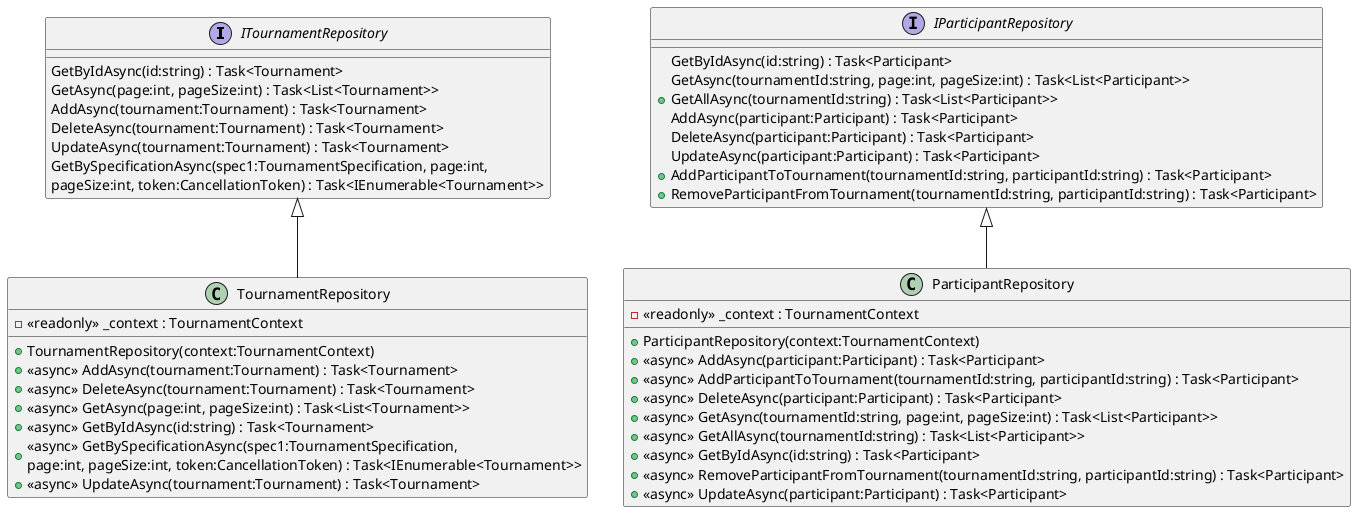 @startuml
interface ITournamentRepository {
    GetByIdAsync(id:string) : Task<Tournament>
    GetAsync(page:int, pageSize:int) : Task<List<Tournament>>
    AddAsync(tournament:Tournament) : Task<Tournament>
    DeleteAsync(tournament:Tournament) : Task<Tournament>
    UpdateAsync(tournament:Tournament) : Task<Tournament>
    GetBySpecificationAsync(spec1:TournamentSpecification, page:int, \npageSize:int, token:CancellationToken) : Task<IEnumerable<Tournament>>
}
class TournamentRepository {
    - <<readonly>> _context : TournamentContext
    + TournamentRepository(context:TournamentContext)
    + <<async>> AddAsync(tournament:Tournament) : Task<Tournament>
    + <<async>> DeleteAsync(tournament:Tournament) : Task<Tournament>
    + <<async>> GetAsync(page:int, pageSize:int) : Task<List<Tournament>>
    + <<async>> GetByIdAsync(id:string) : Task<Tournament>
    + <<async>> GetBySpecificationAsync(spec1:TournamentSpecification, \npage:int, pageSize:int, token:CancellationToken) : Task<IEnumerable<Tournament>>
    + <<async>> UpdateAsync(tournament:Tournament) : Task<Tournament>
}
ITournamentRepository <|-- TournamentRepository
interface IParticipantRepository {
    GetByIdAsync(id:string) : Task<Participant>
    GetAsync(tournamentId:string, page:int, pageSize:int) : Task<List<Participant>>
    + GetAllAsync(tournamentId:string) : Task<List<Participant>>
    AddAsync(participant:Participant) : Task<Participant>
    DeleteAsync(participant:Participant) : Task<Participant>
    UpdateAsync(participant:Participant) : Task<Participant>
    + AddParticipantToTournament(tournamentId:string, participantId:string) : Task<Participant>
    + RemoveParticipantFromTournament(tournamentId:string, participantId:string) : Task<Participant>
}
class ParticipantRepository {
    - <<readonly>> _context : TournamentContext
    + ParticipantRepository(context:TournamentContext)
    + <<async>> AddAsync(participant:Participant) : Task<Participant>
    + <<async>> AddParticipantToTournament(tournamentId:string, participantId:string) : Task<Participant>
    + <<async>> DeleteAsync(participant:Participant) : Task<Participant>
    + <<async>> GetAsync(tournamentId:string, page:int, pageSize:int) : Task<List<Participant>>
    + <<async>> GetAllAsync(tournamentId:string) : Task<List<Participant>>
    + <<async>> GetByIdAsync(id:string) : Task<Participant>
    + <<async>> RemoveParticipantFromTournament(tournamentId:string, participantId:string) : Task<Participant>
    + <<async>> UpdateAsync(participant:Participant) : Task<Participant>
}
IParticipantRepository <|-- ParticipantRepository
@enduml
